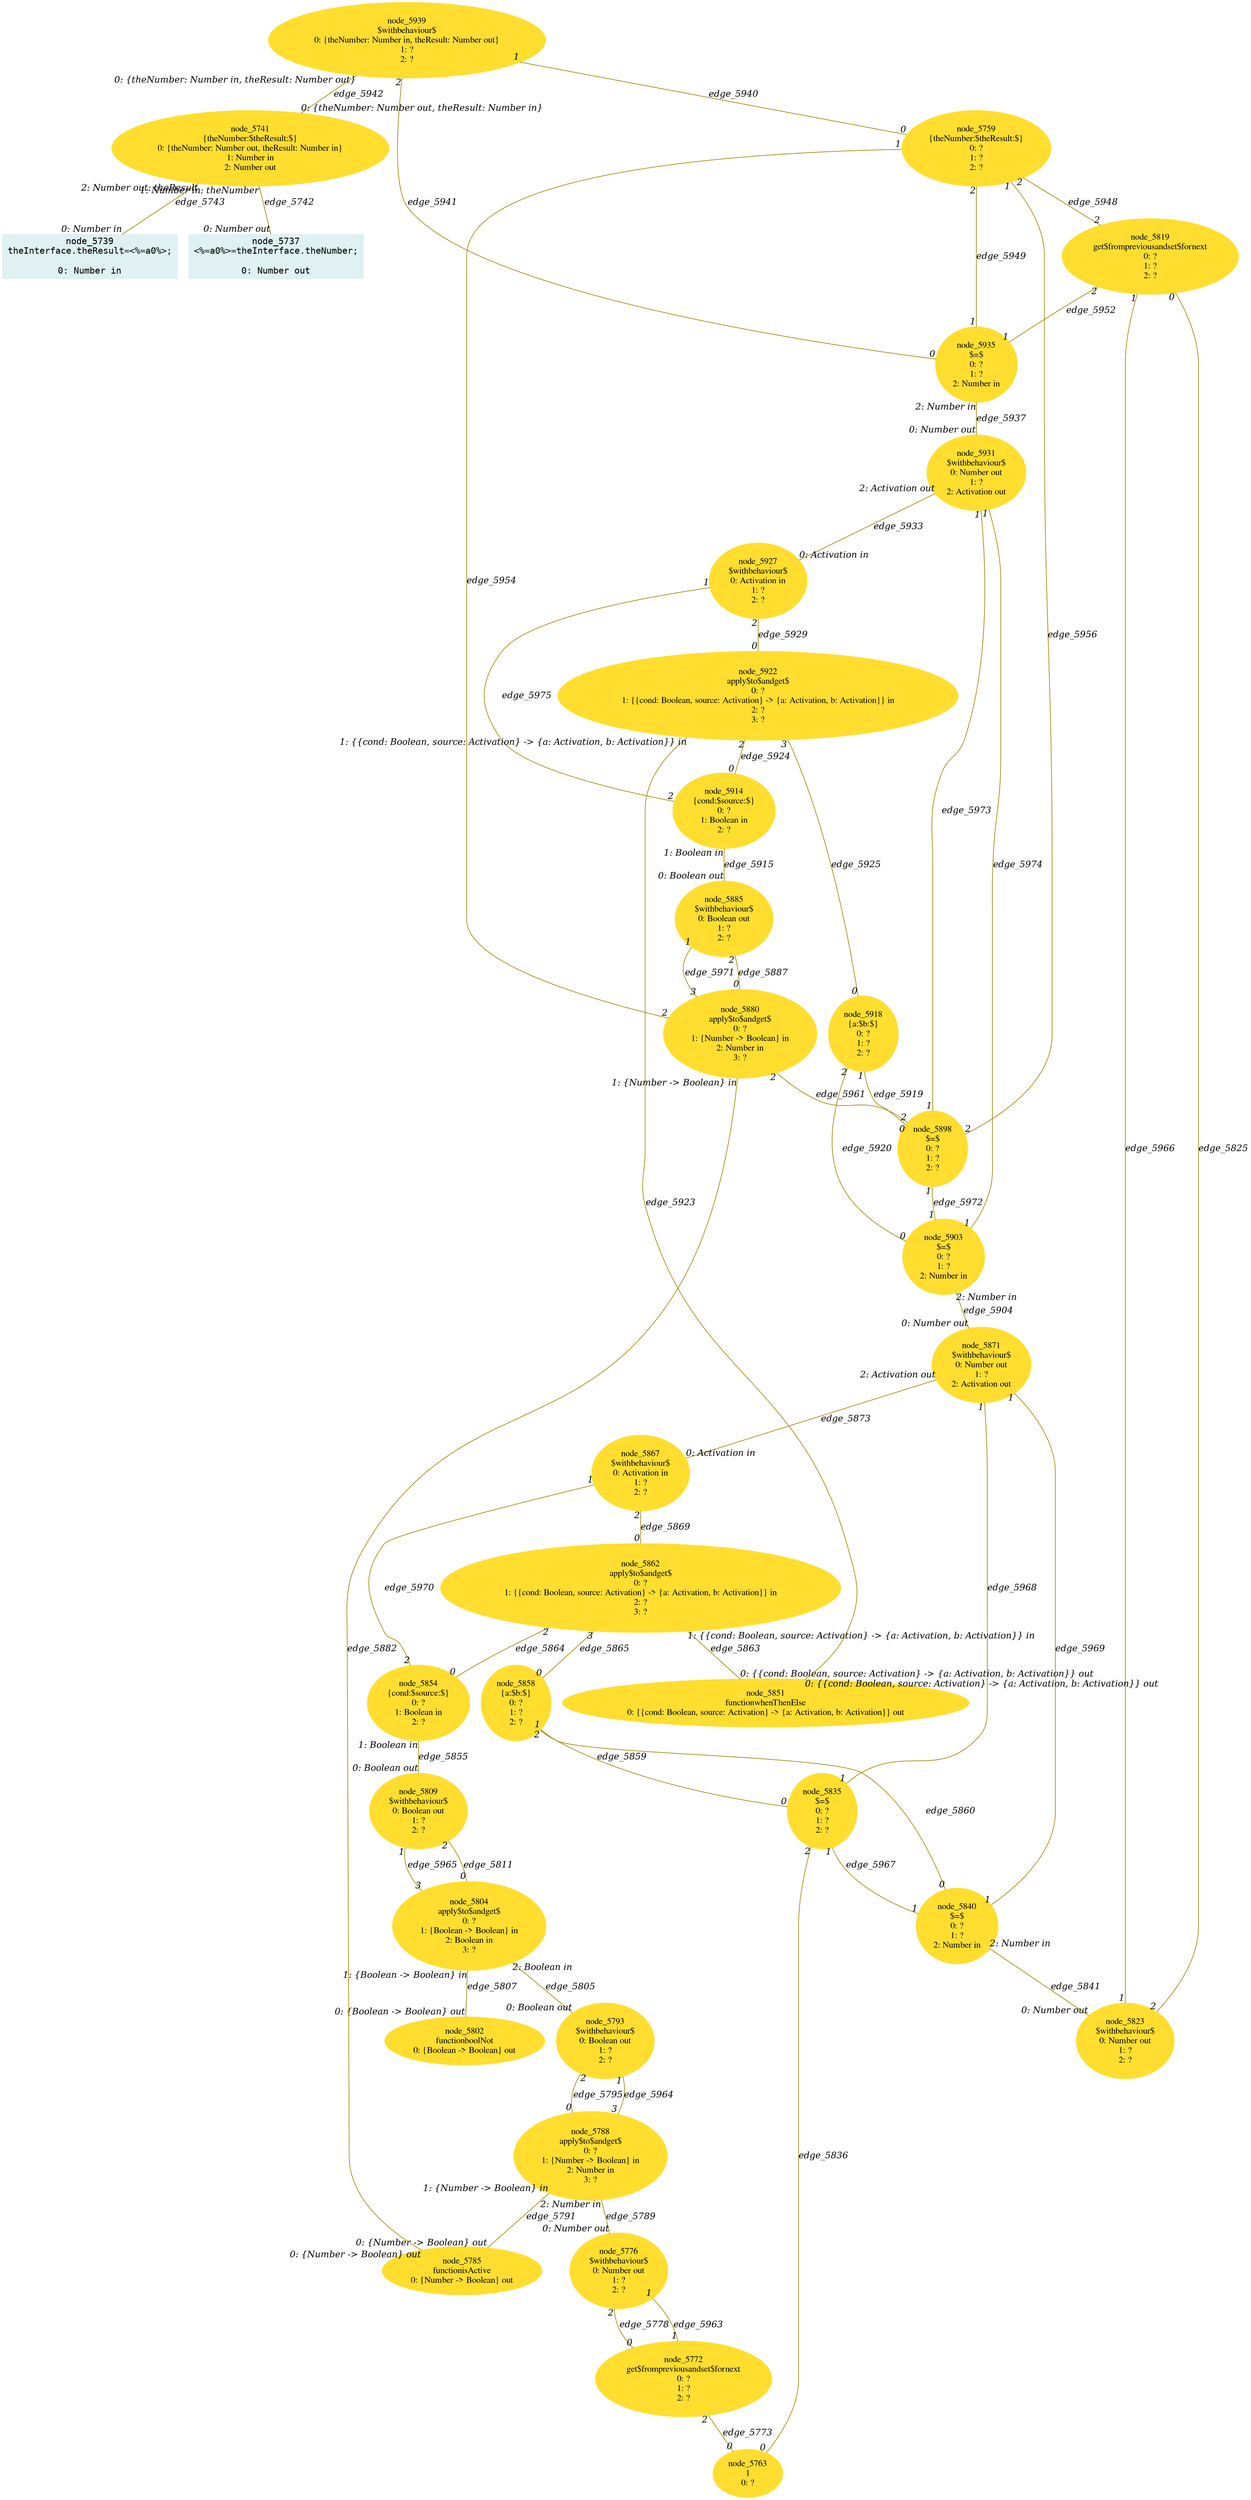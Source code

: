 digraph g{node_5737 [shape="box", style="filled", color="#dff1f2", fontname="Courier", label="node_5737
<%=a0%>=theInterface.theNumber;

0: Number out" ]
node_5739 [shape="box", style="filled", color="#dff1f2", fontname="Courier", label="node_5739
theInterface.theResult=<%=a0%>;

0: Number in" ]
node_5741 [shape="ellipse", style="filled", color="#ffde2f", fontname="Times", label="node_5741
{theNumber:$theResult:$}
0: {theNumber: Number out, theResult: Number in}
1: Number in
2: Number out" ]
node_5759 [shape="ellipse", style="filled", color="#ffde2f", fontname="Times", label="node_5759
{theNumber:$theResult:$}
0: ?
1: ?
2: ?" ]
node_5763 [shape="ellipse", style="filled", color="#ffde2f", fontname="Times", label="node_5763
1
0: ?" ]
node_5772 [shape="ellipse", style="filled", color="#ffde2f", fontname="Times", label="node_5772
get$frompreviousandset$fornext
0: ?
1: ?
2: ?" ]
node_5776 [shape="ellipse", style="filled", color="#ffde2f", fontname="Times", label="node_5776
$withbehaviour$
0: Number out
1: ?
2: ?" ]
node_5785 [shape="ellipse", style="filled", color="#ffde2f", fontname="Times", label="node_5785
functionisActive
0: {Number -> Boolean} out" ]
node_5788 [shape="ellipse", style="filled", color="#ffde2f", fontname="Times", label="node_5788
apply$to$andget$
0: ?
1: {Number -> Boolean} in
2: Number in
3: ?" ]
node_5793 [shape="ellipse", style="filled", color="#ffde2f", fontname="Times", label="node_5793
$withbehaviour$
0: Boolean out
1: ?
2: ?" ]
node_5802 [shape="ellipse", style="filled", color="#ffde2f", fontname="Times", label="node_5802
functionboolNot
0: {Boolean -> Boolean} out" ]
node_5804 [shape="ellipse", style="filled", color="#ffde2f", fontname="Times", label="node_5804
apply$to$andget$
0: ?
1: {Boolean -> Boolean} in
2: Boolean in
3: ?" ]
node_5809 [shape="ellipse", style="filled", color="#ffde2f", fontname="Times", label="node_5809
$withbehaviour$
0: Boolean out
1: ?
2: ?" ]
node_5819 [shape="ellipse", style="filled", color="#ffde2f", fontname="Times", label="node_5819
get$frompreviousandset$fornext
0: ?
1: ?
2: ?" ]
node_5823 [shape="ellipse", style="filled", color="#ffde2f", fontname="Times", label="node_5823
$withbehaviour$
0: Number out
1: ?
2: ?" ]
node_5835 [shape="ellipse", style="filled", color="#ffde2f", fontname="Times", label="node_5835
$=$
0: ?
1: ?
2: ?" ]
node_5840 [shape="ellipse", style="filled", color="#ffde2f", fontname="Times", label="node_5840
$=$
0: ?
1: ?
2: Number in" ]
node_5851 [shape="ellipse", style="filled", color="#ffde2f", fontname="Times", label="node_5851
functionwhenThenElse
0: {{cond: Boolean, source: Activation} -> {a: Activation, b: Activation}} out" ]
node_5854 [shape="ellipse", style="filled", color="#ffde2f", fontname="Times", label="node_5854
{cond:$source:$}
0: ?
1: Boolean in
2: ?" ]
node_5858 [shape="ellipse", style="filled", color="#ffde2f", fontname="Times", label="node_5858
{a:$b:$}
0: ?
1: ?
2: ?" ]
node_5862 [shape="ellipse", style="filled", color="#ffde2f", fontname="Times", label="node_5862
apply$to$andget$
0: ?
1: {{cond: Boolean, source: Activation} -> {a: Activation, b: Activation}} in
2: ?
3: ?" ]
node_5867 [shape="ellipse", style="filled", color="#ffde2f", fontname="Times", label="node_5867
$withbehaviour$
0: Activation in
1: ?
2: ?" ]
node_5871 [shape="ellipse", style="filled", color="#ffde2f", fontname="Times", label="node_5871
$withbehaviour$
0: Number out
1: ?
2: Activation out" ]
node_5880 [shape="ellipse", style="filled", color="#ffde2f", fontname="Times", label="node_5880
apply$to$andget$
0: ?
1: {Number -> Boolean} in
2: Number in
3: ?" ]
node_5885 [shape="ellipse", style="filled", color="#ffde2f", fontname="Times", label="node_5885
$withbehaviour$
0: Boolean out
1: ?
2: ?" ]
node_5898 [shape="ellipse", style="filled", color="#ffde2f", fontname="Times", label="node_5898
$=$
0: ?
1: ?
2: ?" ]
node_5903 [shape="ellipse", style="filled", color="#ffde2f", fontname="Times", label="node_5903
$=$
0: ?
1: ?
2: Number in" ]
node_5914 [shape="ellipse", style="filled", color="#ffde2f", fontname="Times", label="node_5914
{cond:$source:$}
0: ?
1: Boolean in
2: ?" ]
node_5918 [shape="ellipse", style="filled", color="#ffde2f", fontname="Times", label="node_5918
{a:$b:$}
0: ?
1: ?
2: ?" ]
node_5922 [shape="ellipse", style="filled", color="#ffde2f", fontname="Times", label="node_5922
apply$to$andget$
0: ?
1: {{cond: Boolean, source: Activation} -> {a: Activation, b: Activation}} in
2: ?
3: ?" ]
node_5927 [shape="ellipse", style="filled", color="#ffde2f", fontname="Times", label="node_5927
$withbehaviour$
0: Activation in
1: ?
2: ?" ]
node_5931 [shape="ellipse", style="filled", color="#ffde2f", fontname="Times", label="node_5931
$withbehaviour$
0: Number out
1: ?
2: Activation out" ]
node_5935 [shape="ellipse", style="filled", color="#ffde2f", fontname="Times", label="node_5935
$=$
0: ?
1: ?
2: Number in" ]
node_5939 [shape="ellipse", style="filled", color="#ffde2f", fontname="Times", label="node_5939
$withbehaviour$
0: {theNumber: Number in, theResult: Number out}
1: ?
2: ?" ]
node_5741 -> node_5737 [dir=none, arrowHead=none, fontname="Times-Italic", arrowsize=1, color="#9d8400", label="edge_5742",  headlabel="0: Number out", taillabel="1: Number in: theNumber" ]
node_5741 -> node_5739 [dir=none, arrowHead=none, fontname="Times-Italic", arrowsize=1, color="#9d8400", label="edge_5743",  headlabel="0: Number in", taillabel="2: Number out: theResult" ]
node_5772 -> node_5763 [dir=none, arrowHead=none, fontname="Times-Italic", arrowsize=1, color="#9d8400", label="edge_5773",  headlabel="0", taillabel="2" ]
node_5776 -> node_5772 [dir=none, arrowHead=none, fontname="Times-Italic", arrowsize=1, color="#9d8400", label="edge_5778",  headlabel="0", taillabel="2" ]
node_5788 -> node_5776 [dir=none, arrowHead=none, fontname="Times-Italic", arrowsize=1, color="#9d8400", label="edge_5789",  headlabel="0: Number out", taillabel="2: Number in" ]
node_5788 -> node_5785 [dir=none, arrowHead=none, fontname="Times-Italic", arrowsize=1, color="#9d8400", label="edge_5791",  headlabel="0: {Number -> Boolean} out", taillabel="1: {Number -> Boolean} in" ]
node_5793 -> node_5788 [dir=none, arrowHead=none, fontname="Times-Italic", arrowsize=1, color="#9d8400", label="edge_5795",  headlabel="0", taillabel="2" ]
node_5804 -> node_5793 [dir=none, arrowHead=none, fontname="Times-Italic", arrowsize=1, color="#9d8400", label="edge_5805",  headlabel="0: Boolean out", taillabel="2: Boolean in" ]
node_5804 -> node_5802 [dir=none, arrowHead=none, fontname="Times-Italic", arrowsize=1, color="#9d8400", label="edge_5807",  headlabel="0: {Boolean -> Boolean} out", taillabel="1: {Boolean -> Boolean} in" ]
node_5809 -> node_5804 [dir=none, arrowHead=none, fontname="Times-Italic", arrowsize=1, color="#9d8400", label="edge_5811",  headlabel="0", taillabel="2" ]
node_5823 -> node_5819 [dir=none, arrowHead=none, fontname="Times-Italic", arrowsize=1, color="#9d8400", label="edge_5825",  headlabel="0", taillabel="2" ]
node_5835 -> node_5763 [dir=none, arrowHead=none, fontname="Times-Italic", arrowsize=1, color="#9d8400", label="edge_5836",  headlabel="0", taillabel="2" ]
node_5840 -> node_5823 [dir=none, arrowHead=none, fontname="Times-Italic", arrowsize=1, color="#9d8400", label="edge_5841",  headlabel="0: Number out", taillabel="2: Number in" ]
node_5854 -> node_5809 [dir=none, arrowHead=none, fontname="Times-Italic", arrowsize=1, color="#9d8400", label="edge_5855",  headlabel="0: Boolean out", taillabel="1: Boolean in" ]
node_5858 -> node_5835 [dir=none, arrowHead=none, fontname="Times-Italic", arrowsize=1, color="#9d8400", label="edge_5859",  headlabel="0", taillabel="1" ]
node_5858 -> node_5840 [dir=none, arrowHead=none, fontname="Times-Italic", arrowsize=1, color="#9d8400", label="edge_5860",  headlabel="0", taillabel="2" ]
node_5862 -> node_5851 [dir=none, arrowHead=none, fontname="Times-Italic", arrowsize=1, color="#9d8400", label="edge_5863",  headlabel="0: {{cond: Boolean, source: Activation} -> {a: Activation, b: Activation}} out", taillabel="1: {{cond: Boolean, source: Activation} -> {a: Activation, b: Activation}} in" ]
node_5862 -> node_5854 [dir=none, arrowHead=none, fontname="Times-Italic", arrowsize=1, color="#9d8400", label="edge_5864",  headlabel="0", taillabel="2" ]
node_5862 -> node_5858 [dir=none, arrowHead=none, fontname="Times-Italic", arrowsize=1, color="#9d8400", label="edge_5865",  headlabel="0", taillabel="3" ]
node_5867 -> node_5862 [dir=none, arrowHead=none, fontname="Times-Italic", arrowsize=1, color="#9d8400", label="edge_5869",  headlabel="0", taillabel="2" ]
node_5871 -> node_5867 [dir=none, arrowHead=none, fontname="Times-Italic", arrowsize=1, color="#9d8400", label="edge_5873",  headlabel="0: Activation in", taillabel="2: Activation out" ]
node_5880 -> node_5785 [dir=none, arrowHead=none, fontname="Times-Italic", arrowsize=1, color="#9d8400", label="edge_5882",  headlabel="0: {Number -> Boolean} out", taillabel="1: {Number -> Boolean} in" ]
node_5885 -> node_5880 [dir=none, arrowHead=none, fontname="Times-Italic", arrowsize=1, color="#9d8400", label="edge_5887",  headlabel="0", taillabel="2" ]
node_5903 -> node_5871 [dir=none, arrowHead=none, fontname="Times-Italic", arrowsize=1, color="#9d8400", label="edge_5904",  headlabel="0: Number out", taillabel="2: Number in" ]
node_5914 -> node_5885 [dir=none, arrowHead=none, fontname="Times-Italic", arrowsize=1, color="#9d8400", label="edge_5915",  headlabel="0: Boolean out", taillabel="1: Boolean in" ]
node_5918 -> node_5898 [dir=none, arrowHead=none, fontname="Times-Italic", arrowsize=1, color="#9d8400", label="edge_5919",  headlabel="0", taillabel="1" ]
node_5918 -> node_5903 [dir=none, arrowHead=none, fontname="Times-Italic", arrowsize=1, color="#9d8400", label="edge_5920",  headlabel="0", taillabel="2" ]
node_5922 -> node_5851 [dir=none, arrowHead=none, fontname="Times-Italic", arrowsize=1, color="#9d8400", label="edge_5923",  headlabel="0: {{cond: Boolean, source: Activation} -> {a: Activation, b: Activation}} out", taillabel="1: {{cond: Boolean, source: Activation} -> {a: Activation, b: Activation}} in" ]
node_5922 -> node_5914 [dir=none, arrowHead=none, fontname="Times-Italic", arrowsize=1, color="#9d8400", label="edge_5924",  headlabel="0", taillabel="2" ]
node_5922 -> node_5918 [dir=none, arrowHead=none, fontname="Times-Italic", arrowsize=1, color="#9d8400", label="edge_5925",  headlabel="0", taillabel="3" ]
node_5927 -> node_5922 [dir=none, arrowHead=none, fontname="Times-Italic", arrowsize=1, color="#9d8400", label="edge_5929",  headlabel="0", taillabel="2" ]
node_5931 -> node_5927 [dir=none, arrowHead=none, fontname="Times-Italic", arrowsize=1, color="#9d8400", label="edge_5933",  headlabel="0: Activation in", taillabel="2: Activation out" ]
node_5935 -> node_5931 [dir=none, arrowHead=none, fontname="Times-Italic", arrowsize=1, color="#9d8400", label="edge_5937",  headlabel="0: Number out", taillabel="2: Number in" ]
node_5939 -> node_5759 [dir=none, arrowHead=none, fontname="Times-Italic", arrowsize=1, color="#9d8400", label="edge_5940",  headlabel="0", taillabel="1" ]
node_5939 -> node_5935 [dir=none, arrowHead=none, fontname="Times-Italic", arrowsize=1, color="#9d8400", label="edge_5941",  headlabel="0", taillabel="2" ]
node_5939 -> node_5741 [dir=none, arrowHead=none, fontname="Times-Italic", arrowsize=1, color="#9d8400", label="edge_5942",  headlabel="0: {theNumber: Number out, theResult: Number in}", taillabel="0: {theNumber: Number in, theResult: Number out}" ]
node_5759 -> node_5819 [dir=none, arrowHead=none, fontname="Times-Italic", arrowsize=1, color="#9d8400", label="edge_5948",  headlabel="2", taillabel="2" ]
node_5759 -> node_5935 [dir=none, arrowHead=none, fontname="Times-Italic", arrowsize=1, color="#9d8400", label="edge_5949",  headlabel="1", taillabel="2" ]
node_5819 -> node_5935 [dir=none, arrowHead=none, fontname="Times-Italic", arrowsize=1, color="#9d8400", label="edge_5952",  headlabel="1", taillabel="2" ]
node_5759 -> node_5880 [dir=none, arrowHead=none, fontname="Times-Italic", arrowsize=1, color="#9d8400", label="edge_5954",  headlabel="2", taillabel="1" ]
node_5759 -> node_5898 [dir=none, arrowHead=none, fontname="Times-Italic", arrowsize=1, color="#9d8400", label="edge_5956",  headlabel="2", taillabel="1" ]
node_5880 -> node_5898 [dir=none, arrowHead=none, fontname="Times-Italic", arrowsize=1, color="#9d8400", label="edge_5961",  headlabel="2", taillabel="2" ]
node_5772 -> node_5776 [dir=none, arrowHead=none, fontname="Times-Italic", arrowsize=1, color="#9d8400", label="edge_5963",  headlabel="1", taillabel="1" ]
node_5788 -> node_5793 [dir=none, arrowHead=none, fontname="Times-Italic", arrowsize=1, color="#9d8400", label="edge_5964",  headlabel="1", taillabel="3" ]
node_5804 -> node_5809 [dir=none, arrowHead=none, fontname="Times-Italic", arrowsize=1, color="#9d8400", label="edge_5965",  headlabel="1", taillabel="3" ]
node_5819 -> node_5823 [dir=none, arrowHead=none, fontname="Times-Italic", arrowsize=1, color="#9d8400", label="edge_5966",  headlabel="1", taillabel="1" ]
node_5835 -> node_5840 [dir=none, arrowHead=none, fontname="Times-Italic", arrowsize=1, color="#9d8400", label="edge_5967",  headlabel="1", taillabel="1" ]
node_5835 -> node_5871 [dir=none, arrowHead=none, fontname="Times-Italic", arrowsize=1, color="#9d8400", label="edge_5968",  headlabel="1", taillabel="1" ]
node_5840 -> node_5871 [dir=none, arrowHead=none, fontname="Times-Italic", arrowsize=1, color="#9d8400", label="edge_5969",  headlabel="1", taillabel="1" ]
node_5854 -> node_5867 [dir=none, arrowHead=none, fontname="Times-Italic", arrowsize=1, color="#9d8400", label="edge_5970",  headlabel="1", taillabel="2" ]
node_5880 -> node_5885 [dir=none, arrowHead=none, fontname="Times-Italic", arrowsize=1, color="#9d8400", label="edge_5971",  headlabel="1", taillabel="3" ]
node_5898 -> node_5903 [dir=none, arrowHead=none, fontname="Times-Italic", arrowsize=1, color="#9d8400", label="edge_5972",  headlabel="1", taillabel="1" ]
node_5898 -> node_5931 [dir=none, arrowHead=none, fontname="Times-Italic", arrowsize=1, color="#9d8400", label="edge_5973",  headlabel="1", taillabel="1" ]
node_5903 -> node_5931 [dir=none, arrowHead=none, fontname="Times-Italic", arrowsize=1, color="#9d8400", label="edge_5974",  headlabel="1", taillabel="1" ]
node_5914 -> node_5927 [dir=none, arrowHead=none, fontname="Times-Italic", arrowsize=1, color="#9d8400", label="edge_5975",  headlabel="1", taillabel="2" ]
}